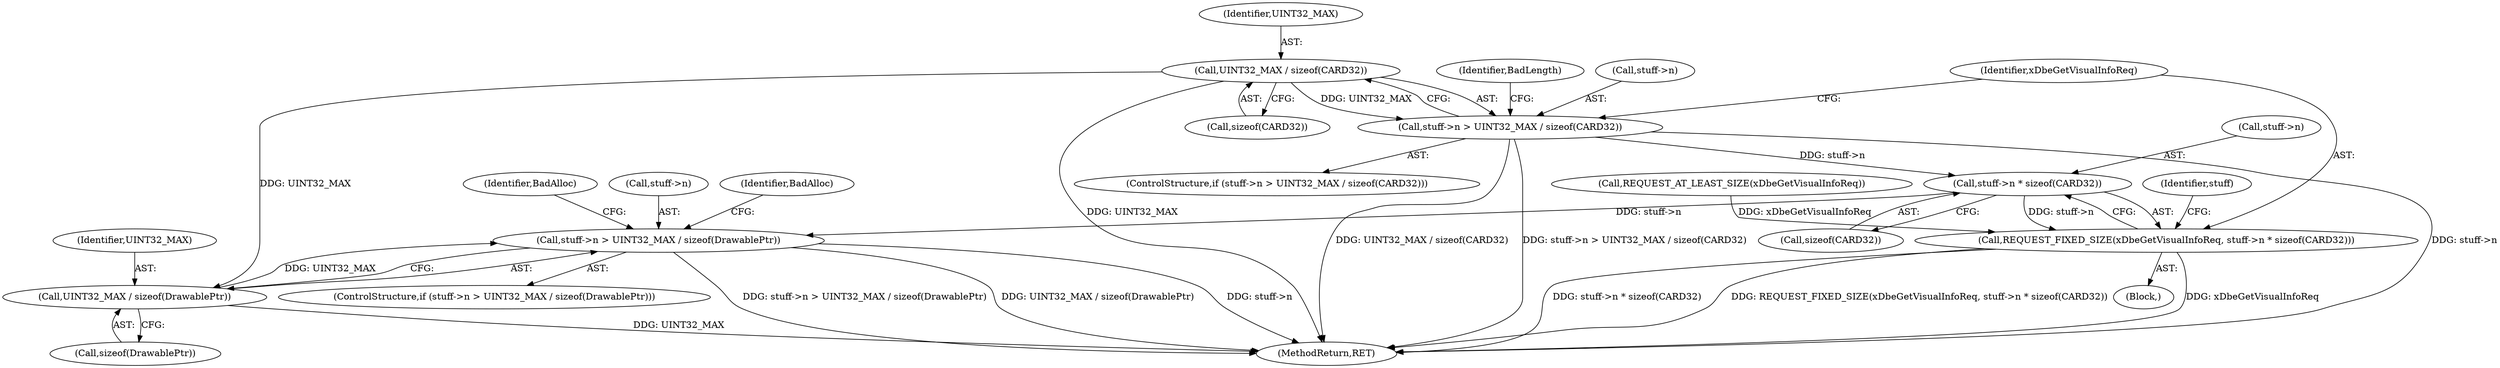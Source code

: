 digraph "0_xserver_4ca68b878e851e2136c234f40a25008297d8d831@API" {
"1000128" [label="(Call,UINT32_MAX / sizeof(CARD32))"];
"1000124" [label="(Call,stuff->n > UINT32_MAX / sizeof(CARD32))"];
"1000136" [label="(Call,stuff->n * sizeof(CARD32))"];
"1000134" [label="(Call,REQUEST_FIXED_SIZE(xDbeGetVisualInfoReq, stuff->n * sizeof(CARD32)))"];
"1000143" [label="(Call,stuff->n > UINT32_MAX / sizeof(DrawablePtr))"];
"1000147" [label="(Call,UINT32_MAX / sizeof(DrawablePtr))"];
"1000137" [label="(Call,stuff->n)"];
"1000124" [label="(Call,stuff->n > UINT32_MAX / sizeof(CARD32))"];
"1000149" [label="(Call,sizeof(DrawablePtr))"];
"1000121" [label="(Call,REQUEST_AT_LEAST_SIZE(xDbeGetVisualInfoReq))"];
"1000147" [label="(Call,UINT32_MAX / sizeof(DrawablePtr))"];
"1000129" [label="(Identifier,UINT32_MAX)"];
"1000152" [label="(Identifier,BadAlloc)"];
"1000125" [label="(Call,stuff->n)"];
"1000143" [label="(Call,stuff->n > UINT32_MAX / sizeof(DrawablePtr))"];
"1000136" [label="(Call,stuff->n * sizeof(CARD32))"];
"1000104" [label="(Block,)"];
"1000148" [label="(Identifier,UINT32_MAX)"];
"1000123" [label="(ControlStructure,if (stuff->n > UINT32_MAX / sizeof(CARD32)))"];
"1000128" [label="(Call,UINT32_MAX / sizeof(CARD32))"];
"1000133" [label="(Identifier,BadLength)"];
"1000155" [label="(MethodReturn,RET)"];
"1000134" [label="(Call,REQUEST_FIXED_SIZE(xDbeGetVisualInfoReq, stuff->n * sizeof(CARD32)))"];
"1000145" [label="(Identifier,stuff)"];
"1000140" [label="(Call,sizeof(CARD32))"];
"1000154" [label="(Identifier,BadAlloc)"];
"1000142" [label="(ControlStructure,if (stuff->n > UINT32_MAX / sizeof(DrawablePtr)))"];
"1000135" [label="(Identifier,xDbeGetVisualInfoReq)"];
"1000144" [label="(Call,stuff->n)"];
"1000130" [label="(Call,sizeof(CARD32))"];
"1000128" -> "1000124"  [label="AST: "];
"1000128" -> "1000130"  [label="CFG: "];
"1000129" -> "1000128"  [label="AST: "];
"1000130" -> "1000128"  [label="AST: "];
"1000124" -> "1000128"  [label="CFG: "];
"1000128" -> "1000155"  [label="DDG: UINT32_MAX"];
"1000128" -> "1000124"  [label="DDG: UINT32_MAX"];
"1000128" -> "1000147"  [label="DDG: UINT32_MAX"];
"1000124" -> "1000123"  [label="AST: "];
"1000125" -> "1000124"  [label="AST: "];
"1000133" -> "1000124"  [label="CFG: "];
"1000135" -> "1000124"  [label="CFG: "];
"1000124" -> "1000155"  [label="DDG: stuff->n"];
"1000124" -> "1000155"  [label="DDG: UINT32_MAX / sizeof(CARD32)"];
"1000124" -> "1000155"  [label="DDG: stuff->n > UINT32_MAX / sizeof(CARD32)"];
"1000124" -> "1000136"  [label="DDG: stuff->n"];
"1000136" -> "1000134"  [label="AST: "];
"1000136" -> "1000140"  [label="CFG: "];
"1000137" -> "1000136"  [label="AST: "];
"1000140" -> "1000136"  [label="AST: "];
"1000134" -> "1000136"  [label="CFG: "];
"1000136" -> "1000134"  [label="DDG: stuff->n"];
"1000136" -> "1000143"  [label="DDG: stuff->n"];
"1000134" -> "1000104"  [label="AST: "];
"1000135" -> "1000134"  [label="AST: "];
"1000145" -> "1000134"  [label="CFG: "];
"1000134" -> "1000155"  [label="DDG: REQUEST_FIXED_SIZE(xDbeGetVisualInfoReq, stuff->n * sizeof(CARD32))"];
"1000134" -> "1000155"  [label="DDG: xDbeGetVisualInfoReq"];
"1000134" -> "1000155"  [label="DDG: stuff->n * sizeof(CARD32)"];
"1000121" -> "1000134"  [label="DDG: xDbeGetVisualInfoReq"];
"1000143" -> "1000142"  [label="AST: "];
"1000143" -> "1000147"  [label="CFG: "];
"1000144" -> "1000143"  [label="AST: "];
"1000147" -> "1000143"  [label="AST: "];
"1000152" -> "1000143"  [label="CFG: "];
"1000154" -> "1000143"  [label="CFG: "];
"1000143" -> "1000155"  [label="DDG: stuff->n"];
"1000143" -> "1000155"  [label="DDG: stuff->n > UINT32_MAX / sizeof(DrawablePtr)"];
"1000143" -> "1000155"  [label="DDG: UINT32_MAX / sizeof(DrawablePtr)"];
"1000147" -> "1000143"  [label="DDG: UINT32_MAX"];
"1000147" -> "1000149"  [label="CFG: "];
"1000148" -> "1000147"  [label="AST: "];
"1000149" -> "1000147"  [label="AST: "];
"1000147" -> "1000155"  [label="DDG: UINT32_MAX"];
}
